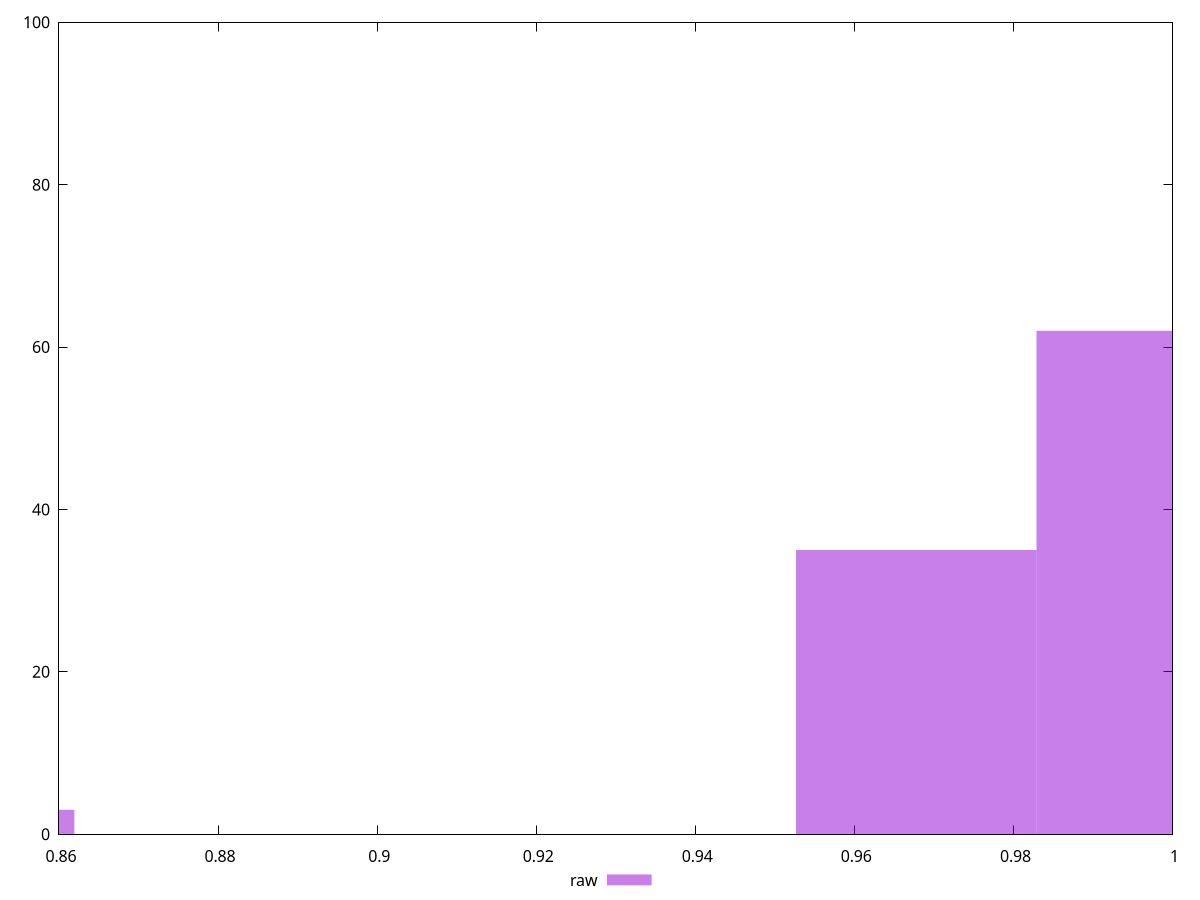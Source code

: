reset

$raw <<EOF
0.9980229921970872 62
0.967779871221418 35
0.8468073873187407 3
EOF

set key outside below
set boxwidth 0.03024312097566931
set xrange [0.86:1]
set yrange [0:100]
set trange [0:100]
set style fill transparent solid 0.5 noborder
set terminal svg size 640, 490 enhanced background rgb 'white'
set output "reports/report_00032_2021-02-25T10-28-15.087Z/meta/score/samples/agenda/raw/histogram.svg"

plot $raw title "raw" with boxes

reset
